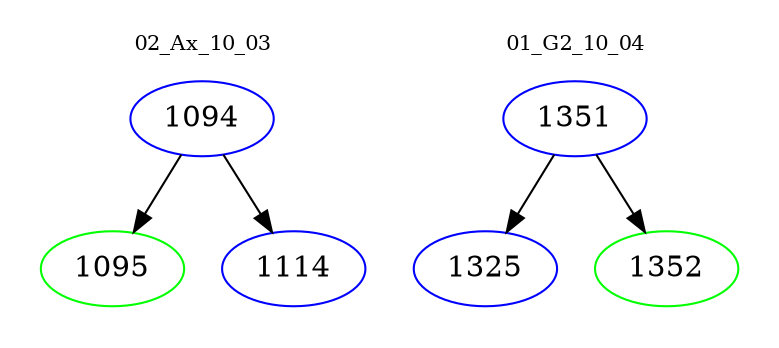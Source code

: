 digraph{
subgraph cluster_0 {
color = white
label = "02_Ax_10_03";
fontsize=10;
T0_1094 [label="1094", color="blue"]
T0_1094 -> T0_1095 [color="black"]
T0_1095 [label="1095", color="green"]
T0_1094 -> T0_1114 [color="black"]
T0_1114 [label="1114", color="blue"]
}
subgraph cluster_1 {
color = white
label = "01_G2_10_04";
fontsize=10;
T1_1351 [label="1351", color="blue"]
T1_1351 -> T1_1325 [color="black"]
T1_1325 [label="1325", color="blue"]
T1_1351 -> T1_1352 [color="black"]
T1_1352 [label="1352", color="green"]
}
}
